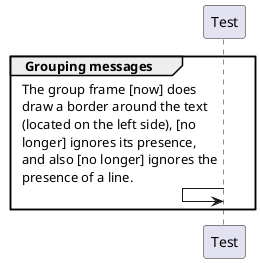 @startuml
skinparam {
   Maxmessagesize 200
}
group Grouping messages
    Test <- Test    : The group frame [now] does draw a border around the text (located on the left side), [no longer] ignores its presence, and also [no longer] ignores the presence of a line.
end
@enduml
@startuml
skinparam {
      Maxmessagesize 200
}

group Grouping messages
    Test <- Test : The group frame [now] does draw a border around the text (located on the left side), [no longer] ignores its presence, and also [no longer] ignores the presence of a line.
note right
  A note on the self message
endnote
end
@enduml
@startuml
skinparam {
      Maxmessagesize 200
}

group Grouping messages
    Test <- Test : The group frame [now] does draw a border around the text (located on the left side), [no longer] ignores its presence, and also [no longer] ignores the presence of a line.
note left
  A note on the self message
endnote
end
@enduml
@startuml
group
    a -> a : This works fine
end
group
    a <- a : This [now works]
end
@enduml
@startuml
Test --> Test: Text
note right: the location of the Comment is correct

Test --> Test: Text
note left: the location of the Comment is correct

Test <-- Test: Text
note right: the location of the Comment is [now correct]

Test <-- Test: Text
note left: the location of the Comment is [now correct]
@enduml
@startuml
!pragma teoz true
skinparam {
  Maxmessagesize 200
}

group Grouping messages
    Test <- Test    : The group frame [now] does draw a border around the text (located on the left side), [lo longer] ignores its presence, and [no longer]] ignores the presence of a line.
    note right
      A note on the self message
    endnote
end
@enduml
@startuml
'!pragma teoz true
skinparam {
  Maxmessagesize 200
}

group Grouping messages
    Test <- Test    : The group frame [now] does draw a border around the text (located on the left side), [lo longer] ignores its presence, and [no longer]] ignores the presence of a line.
    note left
      A note on the self message
    endnote
end
@enduml

@startuml
!pragma teoz true
skin rose
skinparam sequence {
ArrowColor Green
}
'Participant Test
'Participant Testing
'Participant Test2

Testing <- Testing #red: 1st self message, no activation
    note left
      A note on the self message
    endnote
Testing <- Testing ++: 2nd self message, starting activation
Testing <- Testing : 2.5th self message, no change
    note right
      A note on the self message
    endnote
Testing \\-- Testing ++: 3rd self message, staring another activation
Testing <<- Testing : 4th self message, continuing in the current activation
    note left
      A note on the self message
    endnote
Testing <- Testing --: 5th self message, deactivating once

Testing <- Testing : 6th self message, continuing the activation
Testing <- Testing --: 7th self message, exiting the activation
Testing <- Testing : 8th self message, no activation
@enduml